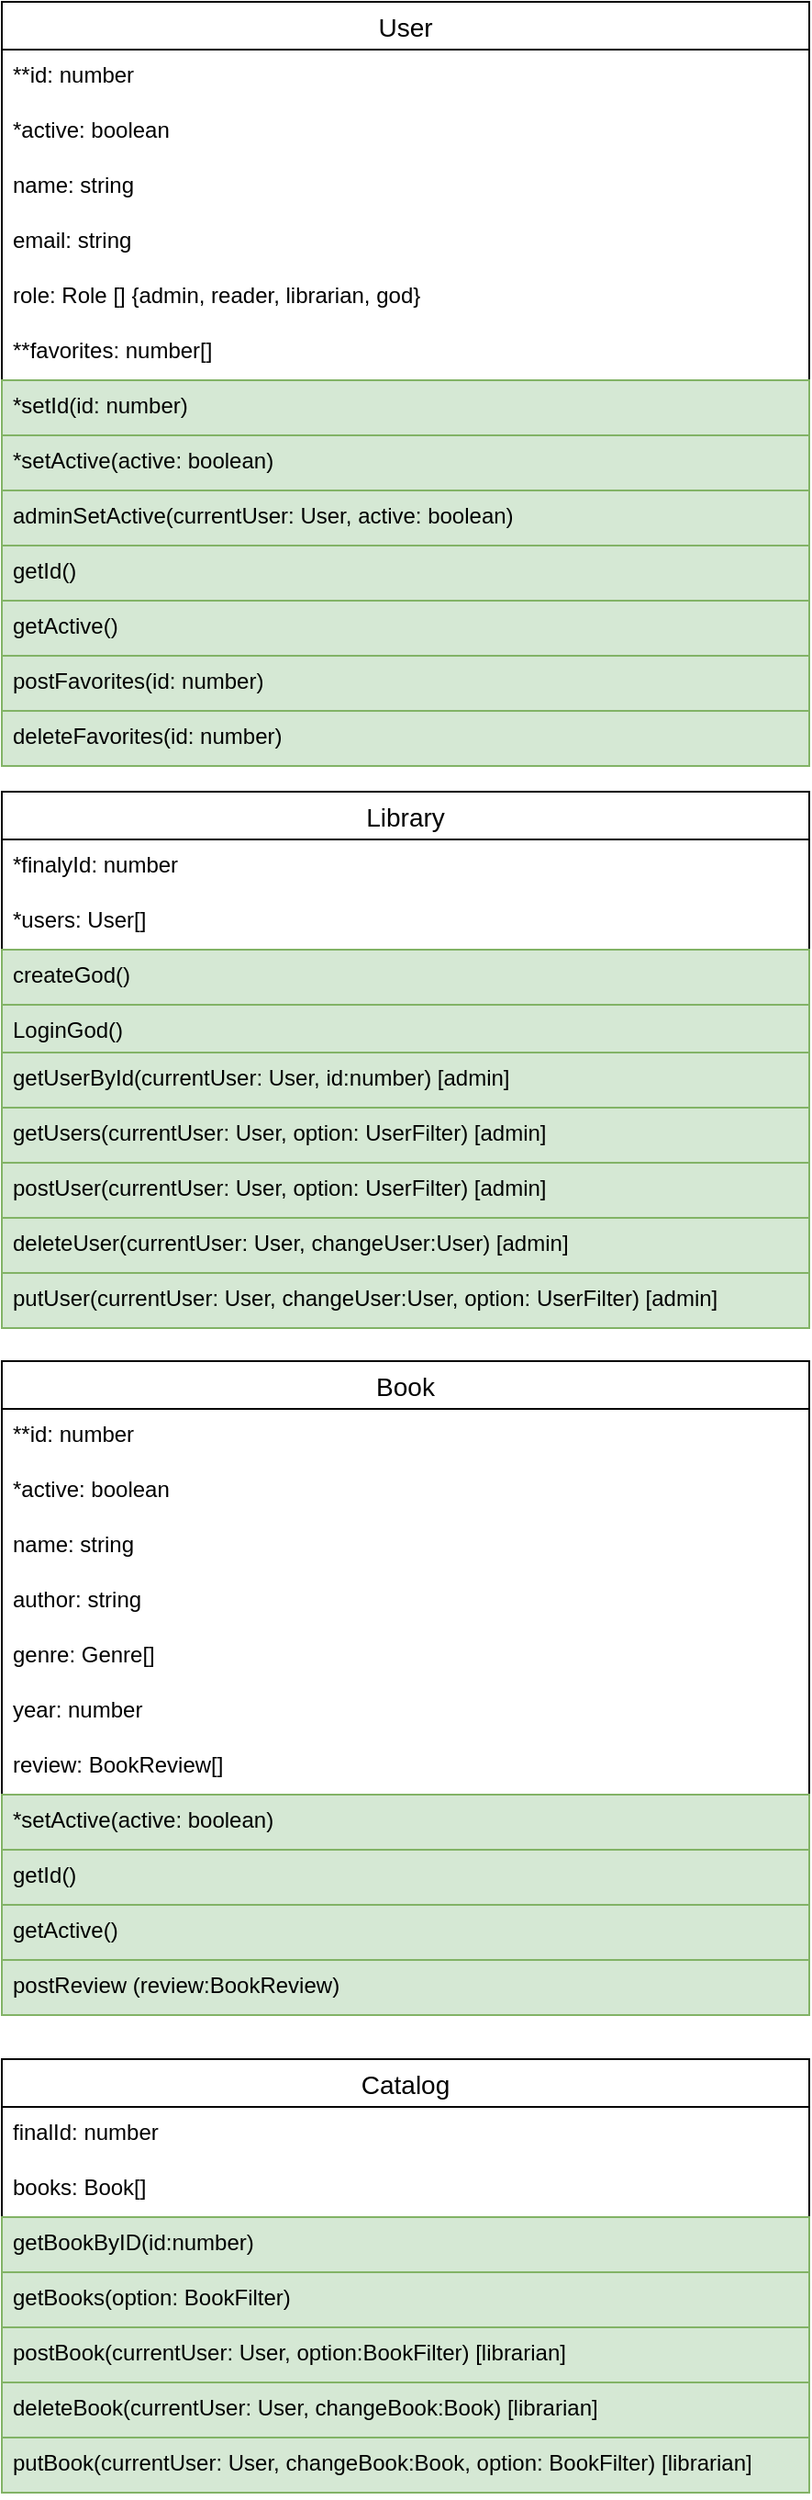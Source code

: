 <mxfile version="20.7.4" type="device"><diagram id="q1PbE0I8ingqA_3U4JqO" name="Страница 1"><mxGraphModel dx="1034" dy="1187" grid="1" gridSize="10" guides="1" tooltips="1" connect="1" arrows="1" fold="1" page="1" pageScale="1" pageWidth="827" pageHeight="1169" math="0" shadow="0"><root><mxCell id="0"/><mxCell id="1" parent="0"/><mxCell id="rKEMAAWR4rgbtZTGLsXq-1" value="User" style="swimlane;fontStyle=0;childLayout=stackLayout;horizontal=1;startSize=26;horizontalStack=0;resizeParent=1;resizeParentMax=0;resizeLast=0;collapsible=1;marginBottom=0;align=center;fontSize=14;" parent="1" vertex="1"><mxGeometry x="40" y="40" width="440" height="416" as="geometry"/></mxCell><mxCell id="rKEMAAWR4rgbtZTGLsXq-2" value="**id: number" style="text;strokeColor=none;fillColor=none;spacingLeft=4;spacingRight=4;overflow=hidden;rotatable=0;points=[[0,0.5],[1,0.5]];portConstraint=eastwest;fontSize=12;" parent="rKEMAAWR4rgbtZTGLsXq-1" vertex="1"><mxGeometry y="26" width="440" height="30" as="geometry"/></mxCell><mxCell id="rKEMAAWR4rgbtZTGLsXq-28" value="*active: boolean" style="text;strokeColor=none;fillColor=none;spacingLeft=4;spacingRight=4;overflow=hidden;rotatable=0;points=[[0,0.5],[1,0.5]];portConstraint=eastwest;fontSize=12;" parent="rKEMAAWR4rgbtZTGLsXq-1" vertex="1"><mxGeometry y="56" width="440" height="30" as="geometry"/></mxCell><mxCell id="rKEMAAWR4rgbtZTGLsXq-3" value="name: string" style="text;strokeColor=none;fillColor=none;spacingLeft=4;spacingRight=4;overflow=hidden;rotatable=0;points=[[0,0.5],[1,0.5]];portConstraint=eastwest;fontSize=12;" parent="rKEMAAWR4rgbtZTGLsXq-1" vertex="1"><mxGeometry y="86" width="440" height="30" as="geometry"/></mxCell><mxCell id="rKEMAAWR4rgbtZTGLsXq-4" value="email: string" style="text;strokeColor=none;fillColor=none;spacingLeft=4;spacingRight=4;overflow=hidden;rotatable=0;points=[[0,0.5],[1,0.5]];portConstraint=eastwest;fontSize=12;" parent="rKEMAAWR4rgbtZTGLsXq-1" vertex="1"><mxGeometry y="116" width="440" height="30" as="geometry"/></mxCell><mxCell id="rKEMAAWR4rgbtZTGLsXq-5" value="role: Role [] {admin, reader, librarian, god}" style="text;strokeColor=none;fillColor=none;spacingLeft=4;spacingRight=4;overflow=hidden;rotatable=0;points=[[0,0.5],[1,0.5]];portConstraint=eastwest;fontSize=12;" parent="rKEMAAWR4rgbtZTGLsXq-1" vertex="1"><mxGeometry y="146" width="440" height="30" as="geometry"/></mxCell><mxCell id="rKEMAAWR4rgbtZTGLsXq-26" value="**favorites: number[]" style="text;strokeColor=none;fillColor=none;spacingLeft=4;spacingRight=4;overflow=hidden;rotatable=0;points=[[0,0.5],[1,0.5]];portConstraint=eastwest;fontSize=12;" parent="rKEMAAWR4rgbtZTGLsXq-1" vertex="1"><mxGeometry y="176" width="440" height="30" as="geometry"/></mxCell><mxCell id="Prv1HTsaFDZwnP0MP0mE-4" value="*setId(id: number)" style="text;strokeColor=#82b366;fillColor=#d5e8d4;spacingLeft=4;spacingRight=4;overflow=hidden;rotatable=0;points=[[0,0.5],[1,0.5]];portConstraint=eastwest;fontSize=12;" parent="rKEMAAWR4rgbtZTGLsXq-1" vertex="1"><mxGeometry y="206" width="440" height="30" as="geometry"/></mxCell><mxCell id="Prv1HTsaFDZwnP0MP0mE-6" value="*setActive(active: boolean)" style="text;strokeColor=#82b366;fillColor=#d5e8d4;spacingLeft=4;spacingRight=4;overflow=hidden;rotatable=0;points=[[0,0.5],[1,0.5]];portConstraint=eastwest;fontSize=12;" parent="rKEMAAWR4rgbtZTGLsXq-1" vertex="1"><mxGeometry y="236" width="440" height="30" as="geometry"/></mxCell><mxCell id="7zgLwNhKtpTT9Si5ivo5-1" value="adminSetActive(currentUser: User, active: boolean)" style="text;strokeColor=#82b366;fillColor=#d5e8d4;spacingLeft=4;spacingRight=4;overflow=hidden;rotatable=0;points=[[0,0.5],[1,0.5]];portConstraint=eastwest;fontSize=12;" vertex="1" parent="rKEMAAWR4rgbtZTGLsXq-1"><mxGeometry y="266" width="440" height="30" as="geometry"/></mxCell><mxCell id="VSyT9G-1EWCB6G29Oym--3" value="getId()" style="text;strokeColor=#82b366;fillColor=#d5e8d4;spacingLeft=4;spacingRight=4;overflow=hidden;rotatable=0;points=[[0,0.5],[1,0.5]];portConstraint=eastwest;fontSize=12;" parent="rKEMAAWR4rgbtZTGLsXq-1" vertex="1"><mxGeometry y="296" width="440" height="30" as="geometry"/></mxCell><mxCell id="VSyT9G-1EWCB6G29Oym--1" value="getActive()" style="text;strokeColor=#82b366;fillColor=#d5e8d4;spacingLeft=4;spacingRight=4;overflow=hidden;rotatable=0;points=[[0,0.5],[1,0.5]];portConstraint=eastwest;fontSize=12;" parent="rKEMAAWR4rgbtZTGLsXq-1" vertex="1"><mxGeometry y="326" width="440" height="30" as="geometry"/></mxCell><mxCell id="Prv1HTsaFDZwnP0MP0mE-7" value="postFavorites(id: number)" style="text;strokeColor=#82b366;fillColor=#d5e8d4;spacingLeft=4;spacingRight=4;overflow=hidden;rotatable=0;points=[[0,0.5],[1,0.5]];portConstraint=eastwest;fontSize=12;" parent="rKEMAAWR4rgbtZTGLsXq-1" vertex="1"><mxGeometry y="356" width="440" height="30" as="geometry"/></mxCell><mxCell id="Prv1HTsaFDZwnP0MP0mE-8" value="deleteFavorites(id: number)" style="text;strokeColor=#82b366;fillColor=#d5e8d4;spacingLeft=4;spacingRight=4;overflow=hidden;rotatable=0;points=[[0,0.5],[1,0.5]];portConstraint=eastwest;fontSize=12;" parent="rKEMAAWR4rgbtZTGLsXq-1" vertex="1"><mxGeometry y="386" width="440" height="30" as="geometry"/></mxCell><mxCell id="rKEMAAWR4rgbtZTGLsXq-10" value="Library" style="swimlane;fontStyle=0;childLayout=stackLayout;horizontal=1;startSize=26;horizontalStack=0;resizeParent=1;resizeParentMax=0;resizeLast=0;collapsible=1;marginBottom=0;align=center;fontSize=14;" parent="1" vertex="1"><mxGeometry x="40" y="470" width="440" height="292" as="geometry"/></mxCell><mxCell id="Prv1HTsaFDZwnP0MP0mE-17" value="*finalyId: number" style="text;strokeColor=none;fillColor=none;spacingLeft=4;spacingRight=4;overflow=hidden;rotatable=0;points=[[0,0.5],[1,0.5]];portConstraint=eastwest;fontSize=12;" parent="rKEMAAWR4rgbtZTGLsXq-10" vertex="1"><mxGeometry y="26" width="440" height="30" as="geometry"/></mxCell><mxCell id="Prv1HTsaFDZwnP0MP0mE-18" value="*users: User[]" style="text;strokeColor=none;fillColor=none;spacingLeft=4;spacingRight=4;overflow=hidden;rotatable=0;points=[[0,0.5],[1,0.5]];portConstraint=eastwest;fontSize=12;" parent="rKEMAAWR4rgbtZTGLsXq-10" vertex="1"><mxGeometry y="56" width="440" height="30" as="geometry"/></mxCell><mxCell id="Prv1HTsaFDZwnP0MP0mE-3" value="createGod()" style="text;strokeColor=#82b366;fillColor=#d5e8d4;spacingLeft=4;spacingRight=4;overflow=hidden;rotatable=0;points=[[0,0.5],[1,0.5]];portConstraint=eastwest;fontSize=12;" parent="rKEMAAWR4rgbtZTGLsXq-10" vertex="1"><mxGeometry y="86" width="440" height="30" as="geometry"/></mxCell><mxCell id="VSyT9G-1EWCB6G29Oym--2" value="LoginGod()" style="text;strokeColor=#82b366;fillColor=#d5e8d4;spacingLeft=4;spacingRight=4;overflow=hidden;rotatable=0;points=[[0,0.5],[1,0.5]];portConstraint=eastwest;fontSize=12;" parent="rKEMAAWR4rgbtZTGLsXq-10" vertex="1"><mxGeometry y="116" width="440" height="26" as="geometry"/></mxCell><mxCell id="VSyT9G-1EWCB6G29Oym--4" value="getUserById(currentUser: User, id:number) [admin]" style="text;strokeColor=#82b366;fillColor=#d5e8d4;spacingLeft=4;spacingRight=4;overflow=hidden;rotatable=0;points=[[0,0.5],[1,0.5]];portConstraint=eastwest;fontSize=12;" parent="rKEMAAWR4rgbtZTGLsXq-10" vertex="1"><mxGeometry y="142" width="440" height="30" as="geometry"/></mxCell><mxCell id="rKEMAAWR4rgbtZTGLsXq-12" value="getUsers(currentUser: User, option: UserFilter) [admin]" style="text;strokeColor=#82b366;fillColor=#d5e8d4;spacingLeft=4;spacingRight=4;overflow=hidden;rotatable=0;points=[[0,0.5],[1,0.5]];portConstraint=eastwest;fontSize=12;" parent="rKEMAAWR4rgbtZTGLsXq-10" vertex="1"><mxGeometry y="172" width="440" height="30" as="geometry"/></mxCell><mxCell id="rKEMAAWR4rgbtZTGLsXq-13" value="postUser(currentUser: User, option: UserFilter) [admin]" style="text;strokeColor=#82b366;fillColor=#d5e8d4;spacingLeft=4;spacingRight=4;overflow=hidden;rotatable=0;points=[[0,0.5],[1,0.5]];portConstraint=eastwest;fontSize=12;" parent="rKEMAAWR4rgbtZTGLsXq-10" vertex="1"><mxGeometry y="202" width="440" height="30" as="geometry"/></mxCell><mxCell id="rKEMAAWR4rgbtZTGLsXq-14" value="deleteUser(currentUser: User, changeUser:User) [admin]" style="text;strokeColor=#82b366;fillColor=#d5e8d4;spacingLeft=4;spacingRight=4;overflow=hidden;rotatable=0;points=[[0,0.5],[1,0.5]];portConstraint=eastwest;fontSize=12;" parent="rKEMAAWR4rgbtZTGLsXq-10" vertex="1"><mxGeometry y="232" width="440" height="30" as="geometry"/></mxCell><mxCell id="rKEMAAWR4rgbtZTGLsXq-15" value="putUser(currentUser: User, changeUser:User, option: UserFilter) [admin]" style="text;strokeColor=#82b366;fillColor=#d5e8d4;spacingLeft=4;spacingRight=4;overflow=hidden;rotatable=0;points=[[0,0.5],[1,0.5]];portConstraint=eastwest;fontSize=12;" parent="rKEMAAWR4rgbtZTGLsXq-10" vertex="1"><mxGeometry y="262" width="440" height="30" as="geometry"/></mxCell><mxCell id="rKEMAAWR4rgbtZTGLsXq-16" value="Catalog" style="swimlane;fontStyle=0;childLayout=stackLayout;horizontal=1;startSize=26;horizontalStack=0;resizeParent=1;resizeParentMax=0;resizeLast=0;collapsible=1;marginBottom=0;align=center;fontSize=14;" parent="1" vertex="1"><mxGeometry x="40" y="1160" width="440" height="236" as="geometry"/></mxCell><mxCell id="7zgLwNhKtpTT9Si5ivo5-8" value="finalId: number" style="text;strokeColor=none;fillColor=none;spacingLeft=4;spacingRight=4;overflow=hidden;rotatable=0;points=[[0,0.5],[1,0.5]];portConstraint=eastwest;fontSize=12;" vertex="1" parent="rKEMAAWR4rgbtZTGLsXq-16"><mxGeometry y="26" width="440" height="30" as="geometry"/></mxCell><mxCell id="7zgLwNhKtpTT9Si5ivo5-9" value="books: Book[]" style="text;strokeColor=none;fillColor=none;spacingLeft=4;spacingRight=4;overflow=hidden;rotatable=0;points=[[0,0.5],[1,0.5]];portConstraint=eastwest;fontSize=12;" vertex="1" parent="rKEMAAWR4rgbtZTGLsXq-16"><mxGeometry y="56" width="440" height="30" as="geometry"/></mxCell><mxCell id="7zgLwNhKtpTT9Si5ivo5-10" value="getBookByID(id:number)" style="text;strokeColor=#82b366;fillColor=#d5e8d4;spacingLeft=4;spacingRight=4;overflow=hidden;rotatable=0;points=[[0,0.5],[1,0.5]];portConstraint=eastwest;fontSize=12;" vertex="1" parent="rKEMAAWR4rgbtZTGLsXq-16"><mxGeometry y="86" width="440" height="30" as="geometry"/></mxCell><mxCell id="rKEMAAWR4rgbtZTGLsXq-17" value="getBooks(option: BookFilter)" style="text;strokeColor=#82b366;fillColor=#d5e8d4;spacingLeft=4;spacingRight=4;overflow=hidden;rotatable=0;points=[[0,0.5],[1,0.5]];portConstraint=eastwest;fontSize=12;" parent="rKEMAAWR4rgbtZTGLsXq-16" vertex="1"><mxGeometry y="116" width="440" height="30" as="geometry"/></mxCell><mxCell id="rKEMAAWR4rgbtZTGLsXq-18" value="postBook(currentUser: User, option:BookFilter) [librarian]" style="text;strokeColor=#82b366;fillColor=#d5e8d4;spacingLeft=4;spacingRight=4;overflow=hidden;rotatable=0;points=[[0,0.5],[1,0.5]];portConstraint=eastwest;fontSize=12;" parent="rKEMAAWR4rgbtZTGLsXq-16" vertex="1"><mxGeometry y="146" width="440" height="30" as="geometry"/></mxCell><mxCell id="rKEMAAWR4rgbtZTGLsXq-19" value="deleteBook(currentUser: User, changeBook:Book) [librarian]" style="text;strokeColor=#82b366;fillColor=#d5e8d4;spacingLeft=4;spacingRight=4;overflow=hidden;rotatable=0;points=[[0,0.5],[1,0.5]];portConstraint=eastwest;fontSize=12;" parent="rKEMAAWR4rgbtZTGLsXq-16" vertex="1"><mxGeometry y="176" width="440" height="30" as="geometry"/></mxCell><mxCell id="rKEMAAWR4rgbtZTGLsXq-20" value="putBook(currentUser: User, changeBook:Book, option: BookFilter) [librarian]" style="text;strokeColor=#82b366;fillColor=#d5e8d4;spacingLeft=4;spacingRight=4;overflow=hidden;rotatable=0;points=[[0,0.5],[1,0.5]];portConstraint=eastwest;fontSize=12;" parent="rKEMAAWR4rgbtZTGLsXq-16" vertex="1"><mxGeometry y="206" width="440" height="30" as="geometry"/></mxCell><mxCell id="rKEMAAWR4rgbtZTGLsXq-21" value="Book" style="swimlane;fontStyle=0;childLayout=stackLayout;horizontal=1;startSize=26;horizontalStack=0;resizeParent=1;resizeParentMax=0;resizeLast=0;collapsible=1;marginBottom=0;align=center;fontSize=14;" parent="1" vertex="1"><mxGeometry x="40" y="780" width="440" height="356" as="geometry"/></mxCell><mxCell id="rKEMAAWR4rgbtZTGLsXq-22" value="**id: number" style="text;strokeColor=none;fillColor=none;spacingLeft=4;spacingRight=4;overflow=hidden;rotatable=0;points=[[0,0.5],[1,0.5]];portConstraint=eastwest;fontSize=12;" parent="rKEMAAWR4rgbtZTGLsXq-21" vertex="1"><mxGeometry y="26" width="440" height="30" as="geometry"/></mxCell><mxCell id="rKEMAAWR4rgbtZTGLsXq-29" value="*active: boolean" style="text;strokeColor=none;fillColor=none;spacingLeft=4;spacingRight=4;overflow=hidden;rotatable=0;points=[[0,0.5],[1,0.5]];portConstraint=eastwest;fontSize=12;" parent="rKEMAAWR4rgbtZTGLsXq-21" vertex="1"><mxGeometry y="56" width="440" height="30" as="geometry"/></mxCell><mxCell id="rKEMAAWR4rgbtZTGLsXq-23" value="name: string" style="text;strokeColor=none;fillColor=none;spacingLeft=4;spacingRight=4;overflow=hidden;rotatable=0;points=[[0,0.5],[1,0.5]];portConstraint=eastwest;fontSize=12;" parent="rKEMAAWR4rgbtZTGLsXq-21" vertex="1"><mxGeometry y="86" width="440" height="30" as="geometry"/></mxCell><mxCell id="rKEMAAWR4rgbtZTGLsXq-24" value="author: string" style="text;strokeColor=none;fillColor=none;spacingLeft=4;spacingRight=4;overflow=hidden;rotatable=0;points=[[0,0.5],[1,0.5]];portConstraint=eastwest;fontSize=12;" parent="rKEMAAWR4rgbtZTGLsXq-21" vertex="1"><mxGeometry y="116" width="440" height="30" as="geometry"/></mxCell><mxCell id="rKEMAAWR4rgbtZTGLsXq-25" value="genre: Genre[]" style="text;strokeColor=none;fillColor=none;spacingLeft=4;spacingRight=4;overflow=hidden;rotatable=0;points=[[0,0.5],[1,0.5]];portConstraint=eastwest;fontSize=12;" parent="rKEMAAWR4rgbtZTGLsXq-21" vertex="1"><mxGeometry y="146" width="440" height="30" as="geometry"/></mxCell><mxCell id="rKEMAAWR4rgbtZTGLsXq-27" value="year: number" style="text;strokeColor=none;fillColor=none;spacingLeft=4;spacingRight=4;overflow=hidden;rotatable=0;points=[[0,0.5],[1,0.5]];portConstraint=eastwest;fontSize=12;" parent="rKEMAAWR4rgbtZTGLsXq-21" vertex="1"><mxGeometry y="176" width="440" height="30" as="geometry"/></mxCell><mxCell id="7zgLwNhKtpTT9Si5ivo5-3" value="review: BookReview[]" style="text;strokeColor=none;fillColor=none;spacingLeft=4;spacingRight=4;overflow=hidden;rotatable=0;points=[[0,0.5],[1,0.5]];portConstraint=eastwest;fontSize=12;" vertex="1" parent="rKEMAAWR4rgbtZTGLsXq-21"><mxGeometry y="206" width="440" height="30" as="geometry"/></mxCell><mxCell id="7zgLwNhKtpTT9Si5ivo5-4" value="*setActive(active: boolean)" style="text;strokeColor=#82b366;fillColor=#d5e8d4;spacingLeft=4;spacingRight=4;overflow=hidden;rotatable=0;points=[[0,0.5],[1,0.5]];portConstraint=eastwest;fontSize=12;" vertex="1" parent="rKEMAAWR4rgbtZTGLsXq-21"><mxGeometry y="236" width="440" height="30" as="geometry"/></mxCell><mxCell id="7zgLwNhKtpTT9Si5ivo5-5" value="getId()" style="text;strokeColor=#82b366;fillColor=#d5e8d4;spacingLeft=4;spacingRight=4;overflow=hidden;rotatable=0;points=[[0,0.5],[1,0.5]];portConstraint=eastwest;fontSize=12;" vertex="1" parent="rKEMAAWR4rgbtZTGLsXq-21"><mxGeometry y="266" width="440" height="30" as="geometry"/></mxCell><mxCell id="7zgLwNhKtpTT9Si5ivo5-6" value="getActive()" style="text;strokeColor=#82b366;fillColor=#d5e8d4;spacingLeft=4;spacingRight=4;overflow=hidden;rotatable=0;points=[[0,0.5],[1,0.5]];portConstraint=eastwest;fontSize=12;" vertex="1" parent="rKEMAAWR4rgbtZTGLsXq-21"><mxGeometry y="296" width="440" height="30" as="geometry"/></mxCell><mxCell id="7zgLwNhKtpTT9Si5ivo5-7" value="postReview (review:BookReview)" style="text;strokeColor=#82b366;fillColor=#d5e8d4;spacingLeft=4;spacingRight=4;overflow=hidden;rotatable=0;points=[[0,0.5],[1,0.5]];portConstraint=eastwest;fontSize=12;" vertex="1" parent="rKEMAAWR4rgbtZTGLsXq-21"><mxGeometry y="326" width="440" height="30" as="geometry"/></mxCell></root></mxGraphModel></diagram></mxfile>